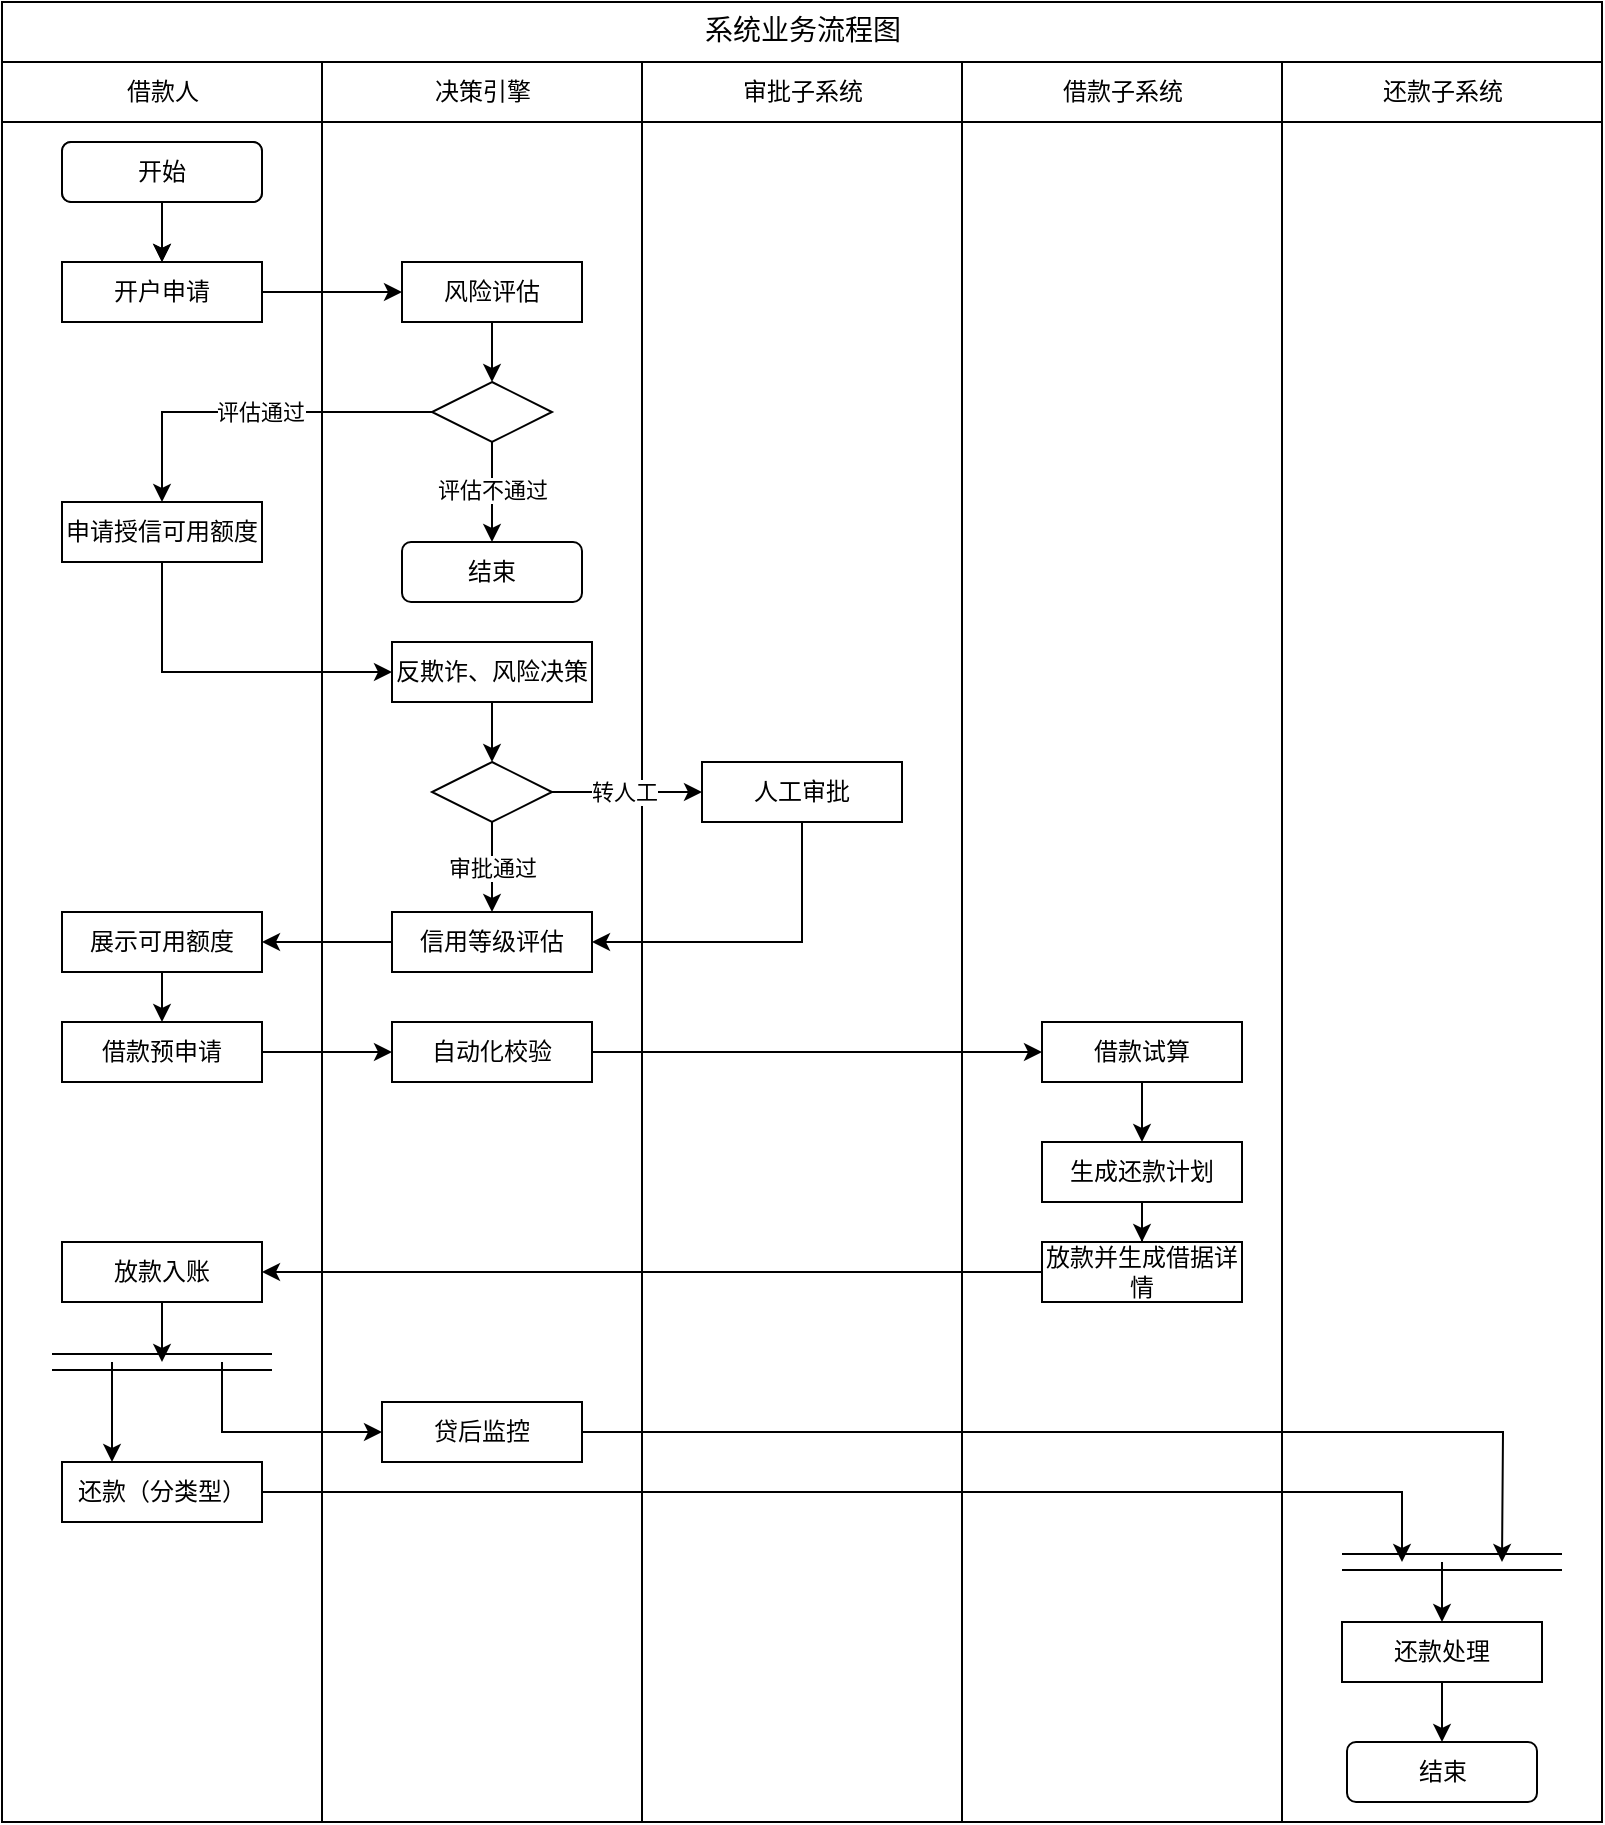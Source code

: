 <mxfile version="21.6.1" type="github">
  <diagram name="Page-1" id="74e2e168-ea6b-b213-b513-2b3c1d86103e">
    <mxGraphModel dx="1166" dy="775" grid="1" gridSize="10" guides="1" tooltips="1" connect="1" arrows="1" fold="1" page="1" pageScale="1" pageWidth="1100" pageHeight="850" background="none" math="0" shadow="0">
      <root>
        <mxCell id="0" />
        <mxCell id="1" parent="0" />
        <mxCell id="77e6c97f196da883-1" value="&lt;span style=&quot;font-weight: normal;&quot;&gt;&lt;font style=&quot;font-size: 14px;&quot;&gt;系统业务流程图&lt;/font&gt;&lt;/span&gt;" style="swimlane;html=1;childLayout=stackLayout;startSize=30;rounded=0;shadow=0;labelBackgroundColor=none;strokeWidth=1;fontFamily=Verdana;fontSize=8;align=center;" parent="1" vertex="1">
          <mxGeometry x="170" y="40" width="800" height="910" as="geometry">
            <mxRectangle x="70" y="40" width="120" height="30" as="alternateBounds" />
          </mxGeometry>
        </mxCell>
        <mxCell id="77e6c97f196da883-2" value="&lt;span style=&quot;font-weight: normal;&quot;&gt;借款人&lt;/span&gt;" style="swimlane;html=1;startSize=20;" parent="77e6c97f196da883-1" vertex="1">
          <mxGeometry y="30" width="160" height="880" as="geometry" />
        </mxCell>
        <mxCell id="mDyyO91sDNpQwvjCnJdp-6" value="" style="edgeStyle=orthogonalEdgeStyle;rounded=0;orthogonalLoop=1;jettySize=auto;html=1;" edge="1" parent="77e6c97f196da883-2" source="mDyyO91sDNpQwvjCnJdp-2" target="mDyyO91sDNpQwvjCnJdp-5">
          <mxGeometry relative="1" as="geometry" />
        </mxCell>
        <mxCell id="mDyyO91sDNpQwvjCnJdp-2" value="开始" style="rounded=1;whiteSpace=wrap;html=1;" vertex="1" parent="77e6c97f196da883-2">
          <mxGeometry x="30" y="40" width="100" height="30" as="geometry" />
        </mxCell>
        <mxCell id="mDyyO91sDNpQwvjCnJdp-5" value="开户申请" style="rounded=0;whiteSpace=wrap;html=1;" vertex="1" parent="77e6c97f196da883-2">
          <mxGeometry x="30" y="100" width="100" height="30" as="geometry" />
        </mxCell>
        <mxCell id="mDyyO91sDNpQwvjCnJdp-14" value="开户申请" style="rounded=0;whiteSpace=wrap;html=1;" vertex="1" parent="77e6c97f196da883-2">
          <mxGeometry x="30" y="100" width="100" height="30" as="geometry" />
        </mxCell>
        <mxCell id="mDyyO91sDNpQwvjCnJdp-12" value="" style="edgeStyle=orthogonalEdgeStyle;rounded=0;orthogonalLoop=1;jettySize=auto;html=1;" edge="1" parent="77e6c97f196da883-2" source="mDyyO91sDNpQwvjCnJdp-13" target="mDyyO91sDNpQwvjCnJdp-14">
          <mxGeometry relative="1" as="geometry" />
        </mxCell>
        <mxCell id="mDyyO91sDNpQwvjCnJdp-11" value="&lt;span style=&quot;font-weight: normal;&quot;&gt;借款人&lt;/span&gt;" style="swimlane;html=1;startSize=30;" vertex="1" parent="77e6c97f196da883-2">
          <mxGeometry width="160" height="880" as="geometry" />
        </mxCell>
        <mxCell id="mDyyO91sDNpQwvjCnJdp-13" value="开始" style="rounded=1;whiteSpace=wrap;html=1;" vertex="1" parent="mDyyO91sDNpQwvjCnJdp-11">
          <mxGeometry x="30" y="40" width="100" height="30" as="geometry" />
        </mxCell>
        <mxCell id="mDyyO91sDNpQwvjCnJdp-15" value="申请授信可用额度" style="rounded=0;whiteSpace=wrap;html=1;" vertex="1" parent="mDyyO91sDNpQwvjCnJdp-11">
          <mxGeometry x="30" y="220" width="100" height="30" as="geometry" />
        </mxCell>
        <mxCell id="mDyyO91sDNpQwvjCnJdp-39" value="" style="edgeStyle=orthogonalEdgeStyle;rounded=0;orthogonalLoop=1;jettySize=auto;html=1;" edge="1" parent="mDyyO91sDNpQwvjCnJdp-11" source="mDyyO91sDNpQwvjCnJdp-36" target="mDyyO91sDNpQwvjCnJdp-38">
          <mxGeometry relative="1" as="geometry" />
        </mxCell>
        <mxCell id="mDyyO91sDNpQwvjCnJdp-36" value="展示可用额度" style="rounded=0;whiteSpace=wrap;html=1;" vertex="1" parent="mDyyO91sDNpQwvjCnJdp-11">
          <mxGeometry x="30" y="425" width="100" height="30" as="geometry" />
        </mxCell>
        <mxCell id="mDyyO91sDNpQwvjCnJdp-38" value="借款预申请" style="rounded=0;whiteSpace=wrap;html=1;" vertex="1" parent="mDyyO91sDNpQwvjCnJdp-11">
          <mxGeometry x="30" y="480" width="100" height="30" as="geometry" />
        </mxCell>
        <mxCell id="mDyyO91sDNpQwvjCnJdp-55" style="edgeStyle=orthogonalEdgeStyle;rounded=0;orthogonalLoop=1;jettySize=auto;html=1;" edge="1" parent="mDyyO91sDNpQwvjCnJdp-11" source="mDyyO91sDNpQwvjCnJdp-52">
          <mxGeometry relative="1" as="geometry">
            <mxPoint x="80" y="650" as="targetPoint" />
          </mxGeometry>
        </mxCell>
        <mxCell id="mDyyO91sDNpQwvjCnJdp-52" value="放款入账" style="rounded=0;whiteSpace=wrap;html=1;" vertex="1" parent="mDyyO91sDNpQwvjCnJdp-11">
          <mxGeometry x="30" y="590" width="100" height="30" as="geometry" />
        </mxCell>
        <mxCell id="mDyyO91sDNpQwvjCnJdp-54" value="" style="shape=link;html=1;rounded=0;width=8;" edge="1" parent="mDyyO91sDNpQwvjCnJdp-11">
          <mxGeometry width="100" relative="1" as="geometry">
            <mxPoint x="25" y="650" as="sourcePoint" />
            <mxPoint x="135" y="650" as="targetPoint" />
          </mxGeometry>
        </mxCell>
        <mxCell id="mDyyO91sDNpQwvjCnJdp-58" value="" style="endArrow=classic;html=1;rounded=0;entryX=0;entryY=0.5;entryDx=0;entryDy=0;" edge="1" parent="mDyyO91sDNpQwvjCnJdp-11" target="mDyyO91sDNpQwvjCnJdp-56">
          <mxGeometry width="50" height="50" relative="1" as="geometry">
            <mxPoint x="110" y="650" as="sourcePoint" />
            <mxPoint x="150" y="670" as="targetPoint" />
            <Array as="points">
              <mxPoint x="110" y="685" />
            </Array>
          </mxGeometry>
        </mxCell>
        <mxCell id="mDyyO91sDNpQwvjCnJdp-67" style="edgeStyle=orthogonalEdgeStyle;rounded=0;orthogonalLoop=1;jettySize=auto;html=1;" edge="1" parent="mDyyO91sDNpQwvjCnJdp-11" source="mDyyO91sDNpQwvjCnJdp-61">
          <mxGeometry relative="1" as="geometry">
            <mxPoint x="700" y="750" as="targetPoint" />
            <Array as="points">
              <mxPoint x="700" y="715" />
            </Array>
          </mxGeometry>
        </mxCell>
        <mxCell id="mDyyO91sDNpQwvjCnJdp-61" value="还款（分类型）" style="rounded=0;whiteSpace=wrap;html=1;" vertex="1" parent="mDyyO91sDNpQwvjCnJdp-11">
          <mxGeometry x="30" y="700" width="100" height="30" as="geometry" />
        </mxCell>
        <mxCell id="mDyyO91sDNpQwvjCnJdp-63" value="" style="endArrow=classic;html=1;rounded=0;entryX=0.25;entryY=0;entryDx=0;entryDy=0;" edge="1" parent="mDyyO91sDNpQwvjCnJdp-11" target="mDyyO91sDNpQwvjCnJdp-61">
          <mxGeometry width="50" height="50" relative="1" as="geometry">
            <mxPoint x="55" y="650" as="sourcePoint" />
            <mxPoint x="70" y="660" as="targetPoint" />
          </mxGeometry>
        </mxCell>
        <mxCell id="77e6c97f196da883-4" value="&lt;span style=&quot;font-weight: normal;&quot;&gt;决策引擎&lt;/span&gt;" style="swimlane;html=1;startSize=30;" parent="77e6c97f196da883-1" vertex="1">
          <mxGeometry x="160" y="30" width="160" height="880" as="geometry" />
        </mxCell>
        <mxCell id="mDyyO91sDNpQwvjCnJdp-10" value="" style="edgeStyle=orthogonalEdgeStyle;rounded=0;orthogonalLoop=1;jettySize=auto;html=1;" edge="1" parent="77e6c97f196da883-4" source="mDyyO91sDNpQwvjCnJdp-7" target="mDyyO91sDNpQwvjCnJdp-9">
          <mxGeometry relative="1" as="geometry" />
        </mxCell>
        <mxCell id="mDyyO91sDNpQwvjCnJdp-7" value="风险评估" style="whiteSpace=wrap;html=1;rounded=0;" vertex="1" parent="77e6c97f196da883-4">
          <mxGeometry x="40" y="100" width="90" height="30" as="geometry" />
        </mxCell>
        <mxCell id="mDyyO91sDNpQwvjCnJdp-19" value="" style="edgeStyle=orthogonalEdgeStyle;rounded=0;orthogonalLoop=1;jettySize=auto;html=1;" edge="1" parent="77e6c97f196da883-4" source="mDyyO91sDNpQwvjCnJdp-9" target="mDyyO91sDNpQwvjCnJdp-18">
          <mxGeometry relative="1" as="geometry" />
        </mxCell>
        <mxCell id="mDyyO91sDNpQwvjCnJdp-21" value="评估不通过" style="edgeLabel;html=1;align=center;verticalAlign=middle;resizable=0;points=[];" vertex="1" connectable="0" parent="mDyyO91sDNpQwvjCnJdp-19">
          <mxGeometry x="-0.2" relative="1" as="geometry">
            <mxPoint y="4" as="offset" />
          </mxGeometry>
        </mxCell>
        <mxCell id="mDyyO91sDNpQwvjCnJdp-9" value="" style="rhombus;whiteSpace=wrap;html=1;" vertex="1" parent="77e6c97f196da883-4">
          <mxGeometry x="55" y="160" width="60" height="30" as="geometry" />
        </mxCell>
        <mxCell id="mDyyO91sDNpQwvjCnJdp-18" value="结束" style="rounded=1;whiteSpace=wrap;html=1;" vertex="1" parent="77e6c97f196da883-4">
          <mxGeometry x="40" y="240" width="90" height="30" as="geometry" />
        </mxCell>
        <mxCell id="mDyyO91sDNpQwvjCnJdp-25" value="" style="edgeStyle=orthogonalEdgeStyle;rounded=0;orthogonalLoop=1;jettySize=auto;html=1;" edge="1" parent="77e6c97f196da883-4" source="mDyyO91sDNpQwvjCnJdp-22" target="mDyyO91sDNpQwvjCnJdp-24">
          <mxGeometry relative="1" as="geometry" />
        </mxCell>
        <mxCell id="mDyyO91sDNpQwvjCnJdp-22" value="反欺诈、风险决策" style="rounded=0;whiteSpace=wrap;html=1;" vertex="1" parent="77e6c97f196da883-4">
          <mxGeometry x="35" y="290" width="100" height="30" as="geometry" />
        </mxCell>
        <mxCell id="mDyyO91sDNpQwvjCnJdp-32" value="" style="edgeStyle=orthogonalEdgeStyle;rounded=0;orthogonalLoop=1;jettySize=auto;html=1;" edge="1" parent="77e6c97f196da883-4" source="mDyyO91sDNpQwvjCnJdp-24" target="mDyyO91sDNpQwvjCnJdp-31">
          <mxGeometry relative="1" as="geometry" />
        </mxCell>
        <mxCell id="mDyyO91sDNpQwvjCnJdp-35" value="审批通过" style="edgeLabel;html=1;align=center;verticalAlign=middle;resizable=0;points=[];" vertex="1" connectable="0" parent="mDyyO91sDNpQwvjCnJdp-32">
          <mxGeometry x="0.333" y="1" relative="1" as="geometry">
            <mxPoint x="-1" y="-7" as="offset" />
          </mxGeometry>
        </mxCell>
        <mxCell id="mDyyO91sDNpQwvjCnJdp-24" value="" style="rhombus;whiteSpace=wrap;html=1;" vertex="1" parent="77e6c97f196da883-4">
          <mxGeometry x="55" y="350" width="60" height="30" as="geometry" />
        </mxCell>
        <mxCell id="mDyyO91sDNpQwvjCnJdp-31" value="信用等级评估" style="rounded=0;whiteSpace=wrap;html=1;" vertex="1" parent="77e6c97f196da883-4">
          <mxGeometry x="35" y="425" width="100" height="30" as="geometry" />
        </mxCell>
        <mxCell id="mDyyO91sDNpQwvjCnJdp-40" value="自动化校验" style="rounded=0;whiteSpace=wrap;html=1;" vertex="1" parent="77e6c97f196da883-4">
          <mxGeometry x="35" y="480" width="100" height="30" as="geometry" />
        </mxCell>
        <mxCell id="mDyyO91sDNpQwvjCnJdp-66" style="edgeStyle=orthogonalEdgeStyle;rounded=0;orthogonalLoop=1;jettySize=auto;html=1;" edge="1" parent="77e6c97f196da883-4" source="mDyyO91sDNpQwvjCnJdp-56">
          <mxGeometry relative="1" as="geometry">
            <mxPoint x="590" y="750" as="targetPoint" />
          </mxGeometry>
        </mxCell>
        <mxCell id="mDyyO91sDNpQwvjCnJdp-56" value="贷后监控" style="rounded=0;whiteSpace=wrap;html=1;" vertex="1" parent="77e6c97f196da883-4">
          <mxGeometry x="30" y="670" width="100" height="30" as="geometry" />
        </mxCell>
        <mxCell id="77e6c97f196da883-5" value="&lt;span style=&quot;font-weight: normal;&quot;&gt;审批子系统&lt;/span&gt;" style="swimlane;html=1;startSize=30;" parent="77e6c97f196da883-1" vertex="1">
          <mxGeometry x="320" y="30" width="160" height="880" as="geometry" />
        </mxCell>
        <mxCell id="mDyyO91sDNpQwvjCnJdp-28" value="人工审批" style="rounded=0;whiteSpace=wrap;html=1;" vertex="1" parent="77e6c97f196da883-5">
          <mxGeometry x="30" y="350" width="100" height="30" as="geometry" />
        </mxCell>
        <mxCell id="77e6c97f196da883-6" value="&lt;span style=&quot;font-weight: normal;&quot;&gt;借款子系统&lt;/span&gt;" style="swimlane;html=1;startSize=30;" parent="77e6c97f196da883-1" vertex="1">
          <mxGeometry x="480" y="30" width="160" height="880" as="geometry" />
        </mxCell>
        <mxCell id="mDyyO91sDNpQwvjCnJdp-49" value="" style="edgeStyle=orthogonalEdgeStyle;rounded=0;orthogonalLoop=1;jettySize=auto;html=1;" edge="1" parent="77e6c97f196da883-6" source="mDyyO91sDNpQwvjCnJdp-42" target="mDyyO91sDNpQwvjCnJdp-48">
          <mxGeometry relative="1" as="geometry" />
        </mxCell>
        <mxCell id="mDyyO91sDNpQwvjCnJdp-42" value="借款试算" style="rounded=0;whiteSpace=wrap;html=1;" vertex="1" parent="77e6c97f196da883-6">
          <mxGeometry x="40" y="480" width="100" height="30" as="geometry" />
        </mxCell>
        <mxCell id="mDyyO91sDNpQwvjCnJdp-51" value="" style="edgeStyle=orthogonalEdgeStyle;rounded=0;orthogonalLoop=1;jettySize=auto;html=1;" edge="1" parent="77e6c97f196da883-6" source="mDyyO91sDNpQwvjCnJdp-48" target="mDyyO91sDNpQwvjCnJdp-50">
          <mxGeometry relative="1" as="geometry" />
        </mxCell>
        <mxCell id="mDyyO91sDNpQwvjCnJdp-48" value="生成还款计划" style="rounded=0;whiteSpace=wrap;html=1;" vertex="1" parent="77e6c97f196da883-6">
          <mxGeometry x="40" y="540" width="100" height="30" as="geometry" />
        </mxCell>
        <mxCell id="mDyyO91sDNpQwvjCnJdp-50" value="放款并生成借据详情" style="rounded=0;whiteSpace=wrap;html=1;" vertex="1" parent="77e6c97f196da883-6">
          <mxGeometry x="40" y="590" width="100" height="30" as="geometry" />
        </mxCell>
        <mxCell id="77e6c97f196da883-7" value="&lt;span style=&quot;font-weight: normal;&quot;&gt;还款子系统&lt;/span&gt;" style="swimlane;html=1;startSize=30;" parent="77e6c97f196da883-1" vertex="1">
          <mxGeometry x="640" y="30" width="160" height="880" as="geometry" />
        </mxCell>
        <mxCell id="mDyyO91sDNpQwvjCnJdp-65" value="" style="shape=link;html=1;rounded=0;width=8;" edge="1" parent="77e6c97f196da883-7">
          <mxGeometry width="100" relative="1" as="geometry">
            <mxPoint x="30" y="750" as="sourcePoint" />
            <mxPoint x="140" y="750" as="targetPoint" />
          </mxGeometry>
        </mxCell>
        <mxCell id="mDyyO91sDNpQwvjCnJdp-68" value="还款处理" style="rounded=0;whiteSpace=wrap;html=1;" vertex="1" parent="77e6c97f196da883-7">
          <mxGeometry x="30" y="780" width="100" height="30" as="geometry" />
        </mxCell>
        <mxCell id="mDyyO91sDNpQwvjCnJdp-69" value="" style="endArrow=classic;html=1;rounded=0;" edge="1" parent="77e6c97f196da883-7" target="mDyyO91sDNpQwvjCnJdp-68">
          <mxGeometry width="50" height="50" relative="1" as="geometry">
            <mxPoint x="80" y="750" as="sourcePoint" />
            <mxPoint x="130" y="580" as="targetPoint" />
          </mxGeometry>
        </mxCell>
        <mxCell id="mDyyO91sDNpQwvjCnJdp-70" value="结束" style="rounded=1;whiteSpace=wrap;html=1;" vertex="1" parent="77e6c97f196da883-7">
          <mxGeometry x="32.5" y="840" width="95" height="30" as="geometry" />
        </mxCell>
        <mxCell id="mDyyO91sDNpQwvjCnJdp-72" value="" style="edgeStyle=orthogonalEdgeStyle;rounded=0;orthogonalLoop=1;jettySize=auto;html=1;" edge="1" parent="77e6c97f196da883-7" source="mDyyO91sDNpQwvjCnJdp-68" target="mDyyO91sDNpQwvjCnJdp-70">
          <mxGeometry relative="1" as="geometry" />
        </mxCell>
        <mxCell id="mDyyO91sDNpQwvjCnJdp-8" value="" style="edgeStyle=orthogonalEdgeStyle;rounded=0;orthogonalLoop=1;jettySize=auto;html=1;" edge="1" parent="77e6c97f196da883-1" source="mDyyO91sDNpQwvjCnJdp-5" target="mDyyO91sDNpQwvjCnJdp-7">
          <mxGeometry relative="1" as="geometry" />
        </mxCell>
        <mxCell id="mDyyO91sDNpQwvjCnJdp-29" value="" style="edgeStyle=orthogonalEdgeStyle;rounded=0;orthogonalLoop=1;jettySize=auto;html=1;" edge="1" parent="77e6c97f196da883-1" source="mDyyO91sDNpQwvjCnJdp-24" target="mDyyO91sDNpQwvjCnJdp-28">
          <mxGeometry relative="1" as="geometry" />
        </mxCell>
        <mxCell id="mDyyO91sDNpQwvjCnJdp-30" value="转人工" style="edgeLabel;html=1;align=center;verticalAlign=middle;resizable=0;points=[];" vertex="1" connectable="0" parent="mDyyO91sDNpQwvjCnJdp-29">
          <mxGeometry x="-0.298" y="-1" relative="1" as="geometry">
            <mxPoint x="9" y="-1" as="offset" />
          </mxGeometry>
        </mxCell>
        <mxCell id="mDyyO91sDNpQwvjCnJdp-33" style="edgeStyle=orthogonalEdgeStyle;rounded=0;orthogonalLoop=1;jettySize=auto;html=1;entryX=1;entryY=0.5;entryDx=0;entryDy=0;exitX=0.5;exitY=1;exitDx=0;exitDy=0;" edge="1" parent="77e6c97f196da883-1" source="mDyyO91sDNpQwvjCnJdp-28" target="mDyyO91sDNpQwvjCnJdp-31">
          <mxGeometry relative="1" as="geometry" />
        </mxCell>
        <mxCell id="mDyyO91sDNpQwvjCnJdp-43" style="edgeStyle=orthogonalEdgeStyle;rounded=0;orthogonalLoop=1;jettySize=auto;html=1;entryX=0;entryY=0.5;entryDx=0;entryDy=0;" edge="1" parent="77e6c97f196da883-1" source="mDyyO91sDNpQwvjCnJdp-40" target="mDyyO91sDNpQwvjCnJdp-42">
          <mxGeometry relative="1" as="geometry" />
        </mxCell>
        <mxCell id="mDyyO91sDNpQwvjCnJdp-23" style="edgeStyle=orthogonalEdgeStyle;rounded=0;orthogonalLoop=1;jettySize=auto;html=1;entryX=0;entryY=0.5;entryDx=0;entryDy=0;exitX=0.5;exitY=1;exitDx=0;exitDy=0;" edge="1" parent="77e6c97f196da883-1" source="mDyyO91sDNpQwvjCnJdp-15" target="mDyyO91sDNpQwvjCnJdp-22">
          <mxGeometry relative="1" as="geometry" />
        </mxCell>
        <mxCell id="mDyyO91sDNpQwvjCnJdp-16" style="edgeStyle=orthogonalEdgeStyle;rounded=0;orthogonalLoop=1;jettySize=auto;html=1;entryX=0.5;entryY=0;entryDx=0;entryDy=0;" edge="1" parent="77e6c97f196da883-1" source="mDyyO91sDNpQwvjCnJdp-9" target="mDyyO91sDNpQwvjCnJdp-15">
          <mxGeometry relative="1" as="geometry" />
        </mxCell>
        <mxCell id="mDyyO91sDNpQwvjCnJdp-17" value="评估通过" style="edgeLabel;html=1;align=center;verticalAlign=middle;resizable=0;points=[];" vertex="1" connectable="0" parent="mDyyO91sDNpQwvjCnJdp-16">
          <mxGeometry x="-0.284" y="1" relative="1" as="geometry">
            <mxPoint x="-22" y="-1" as="offset" />
          </mxGeometry>
        </mxCell>
        <mxCell id="mDyyO91sDNpQwvjCnJdp-37" value="" style="edgeStyle=orthogonalEdgeStyle;rounded=0;orthogonalLoop=1;jettySize=auto;html=1;" edge="1" parent="77e6c97f196da883-1" source="mDyyO91sDNpQwvjCnJdp-31" target="mDyyO91sDNpQwvjCnJdp-36">
          <mxGeometry relative="1" as="geometry" />
        </mxCell>
        <mxCell id="mDyyO91sDNpQwvjCnJdp-41" value="" style="edgeStyle=orthogonalEdgeStyle;rounded=0;orthogonalLoop=1;jettySize=auto;html=1;" edge="1" parent="77e6c97f196da883-1" source="mDyyO91sDNpQwvjCnJdp-38" target="mDyyO91sDNpQwvjCnJdp-40">
          <mxGeometry relative="1" as="geometry" />
        </mxCell>
        <mxCell id="mDyyO91sDNpQwvjCnJdp-53" style="edgeStyle=orthogonalEdgeStyle;rounded=0;orthogonalLoop=1;jettySize=auto;html=1;entryX=1;entryY=0.5;entryDx=0;entryDy=0;" edge="1" parent="77e6c97f196da883-1" source="mDyyO91sDNpQwvjCnJdp-50" target="mDyyO91sDNpQwvjCnJdp-52">
          <mxGeometry relative="1" as="geometry" />
        </mxCell>
      </root>
    </mxGraphModel>
  </diagram>
</mxfile>

